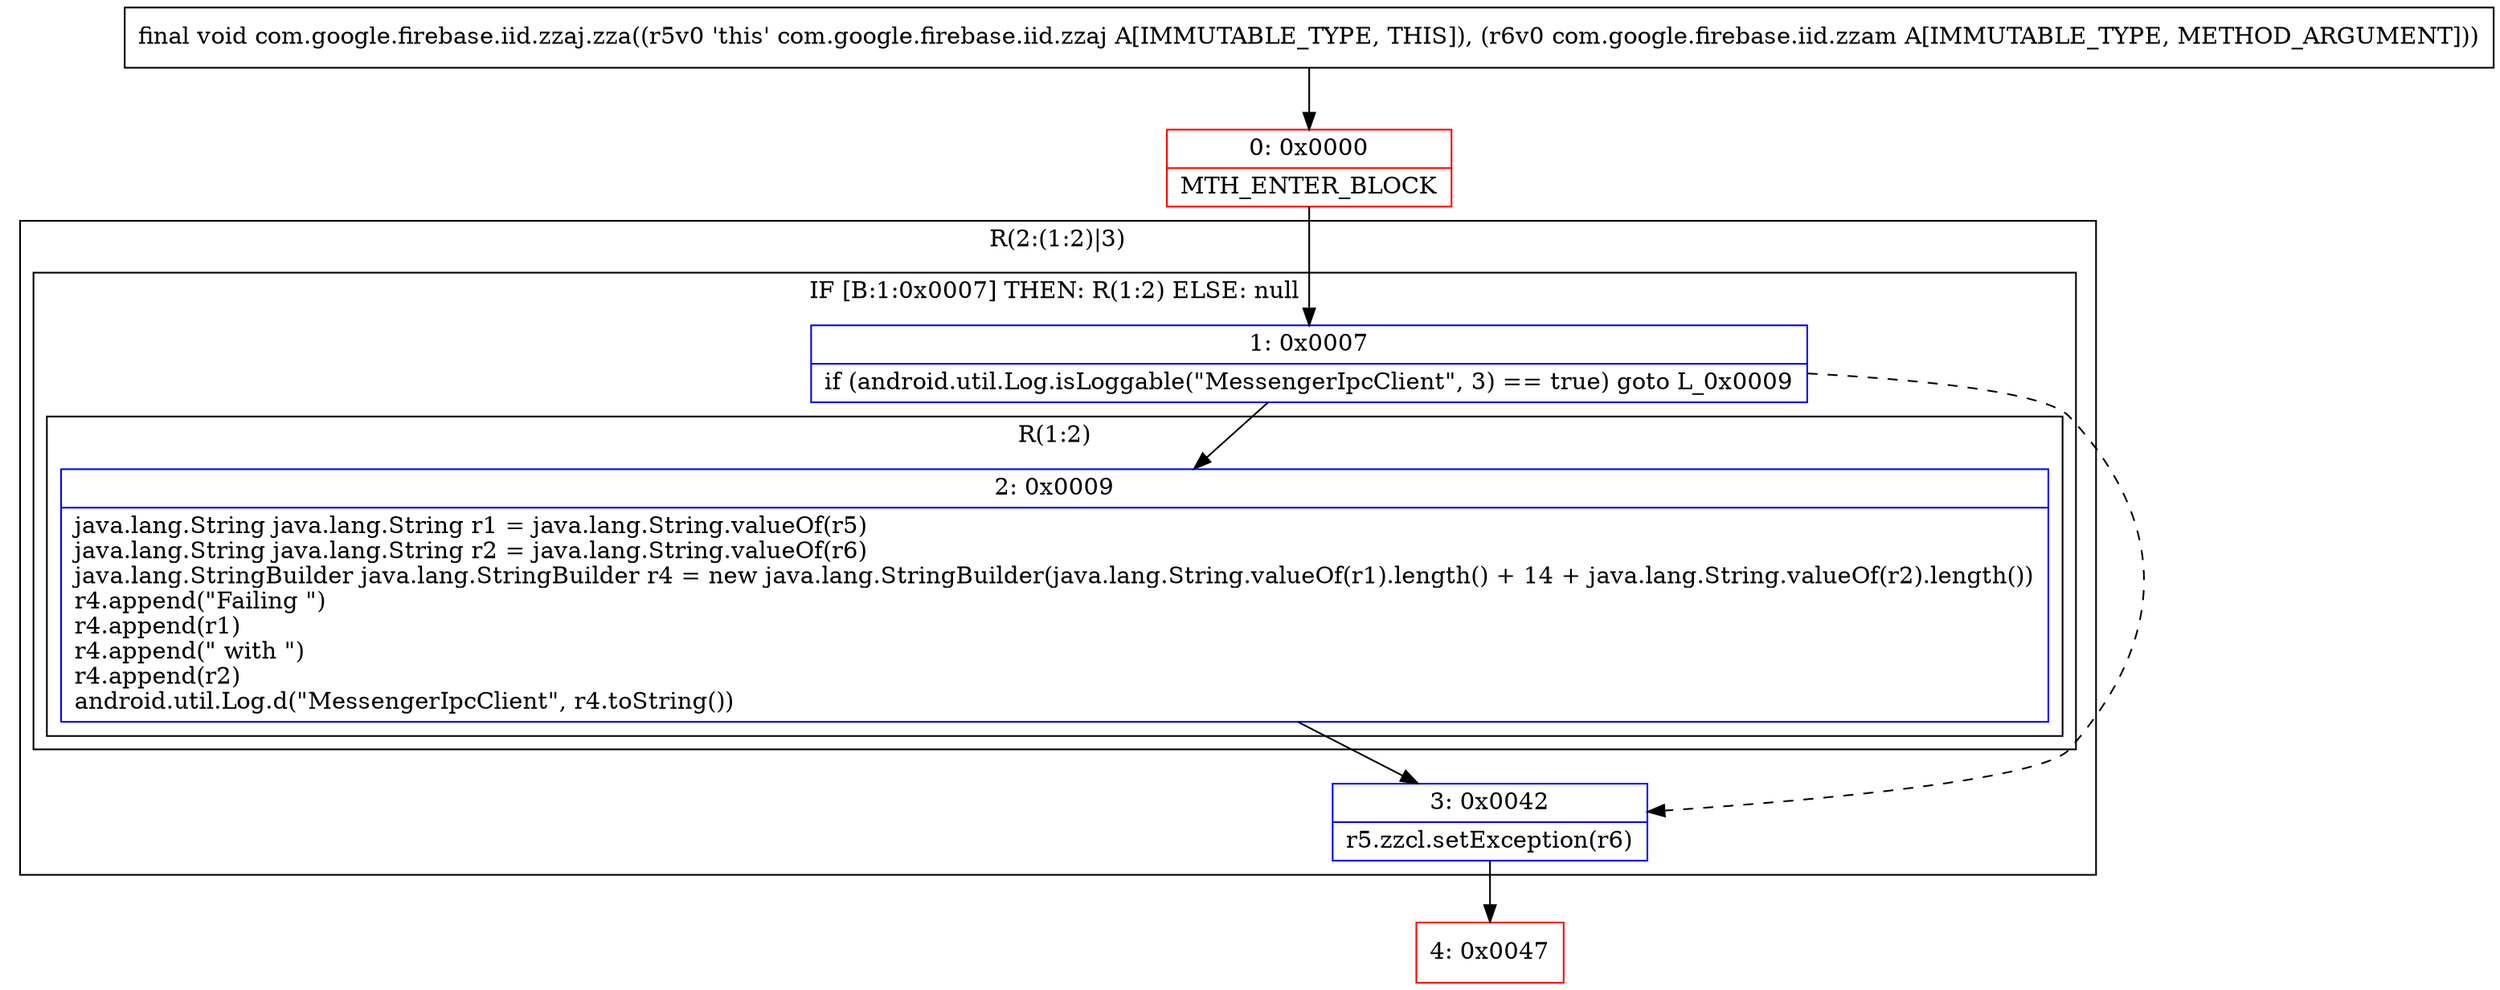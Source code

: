 digraph "CFG forcom.google.firebase.iid.zzaj.zza(Lcom\/google\/firebase\/iid\/zzam;)V" {
subgraph cluster_Region_762345885 {
label = "R(2:(1:2)|3)";
node [shape=record,color=blue];
subgraph cluster_IfRegion_377327118 {
label = "IF [B:1:0x0007] THEN: R(1:2) ELSE: null";
node [shape=record,color=blue];
Node_1 [shape=record,label="{1\:\ 0x0007|if (android.util.Log.isLoggable(\"MessengerIpcClient\", 3) == true) goto L_0x0009\l}"];
subgraph cluster_Region_492384574 {
label = "R(1:2)";
node [shape=record,color=blue];
Node_2 [shape=record,label="{2\:\ 0x0009|java.lang.String java.lang.String r1 = java.lang.String.valueOf(r5)\ljava.lang.String java.lang.String r2 = java.lang.String.valueOf(r6)\ljava.lang.StringBuilder java.lang.StringBuilder r4 = new java.lang.StringBuilder(java.lang.String.valueOf(r1).length() + 14 + java.lang.String.valueOf(r2).length())\lr4.append(\"Failing \")\lr4.append(r1)\lr4.append(\" with \")\lr4.append(r2)\landroid.util.Log.d(\"MessengerIpcClient\", r4.toString())\l}"];
}
}
Node_3 [shape=record,label="{3\:\ 0x0042|r5.zzcl.setException(r6)\l}"];
}
Node_0 [shape=record,color=red,label="{0\:\ 0x0000|MTH_ENTER_BLOCK\l}"];
Node_4 [shape=record,color=red,label="{4\:\ 0x0047}"];
MethodNode[shape=record,label="{final void com.google.firebase.iid.zzaj.zza((r5v0 'this' com.google.firebase.iid.zzaj A[IMMUTABLE_TYPE, THIS]), (r6v0 com.google.firebase.iid.zzam A[IMMUTABLE_TYPE, METHOD_ARGUMENT])) }"];
MethodNode -> Node_0;
Node_1 -> Node_2;
Node_1 -> Node_3[style=dashed];
Node_2 -> Node_3;
Node_3 -> Node_4;
Node_0 -> Node_1;
}

